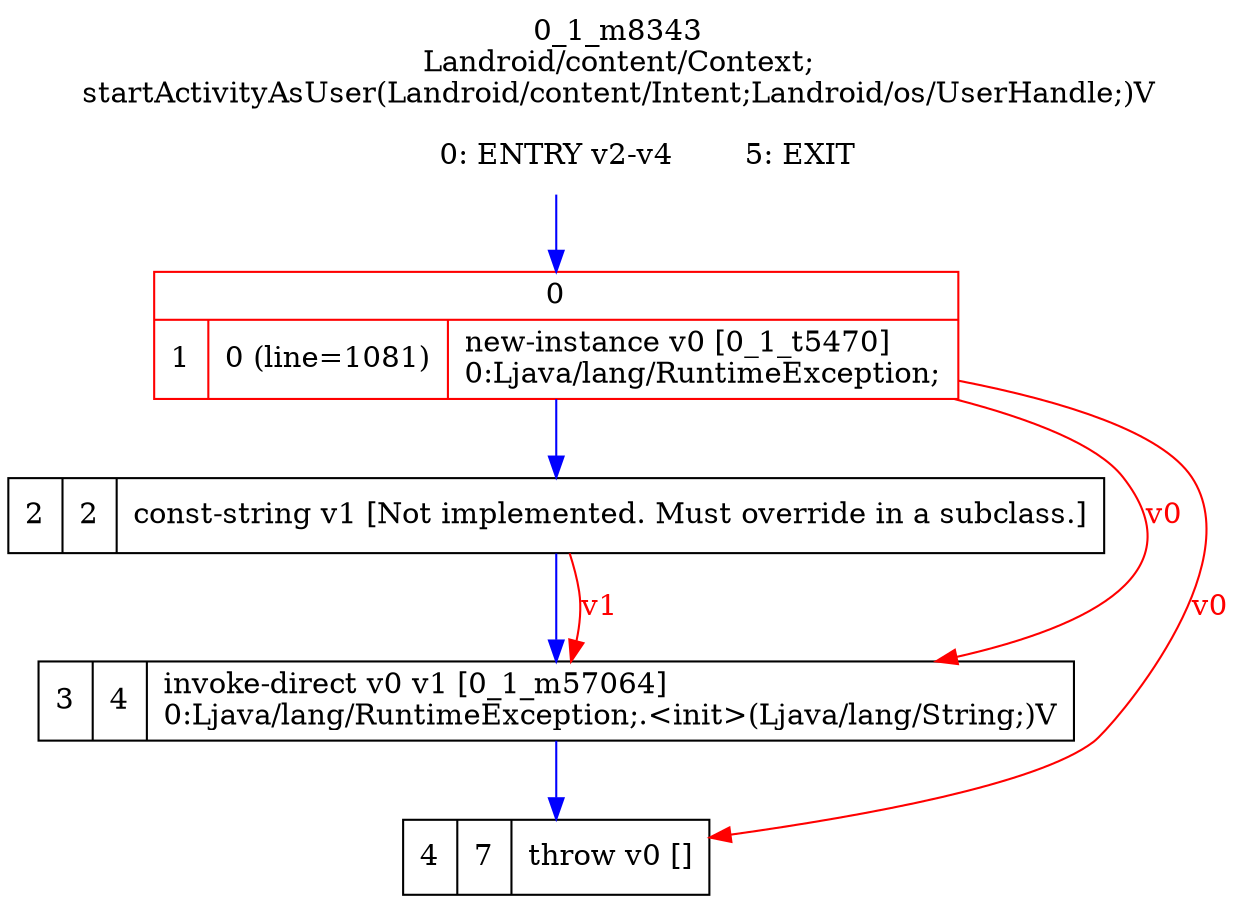 digraph G {
rankdir=UD;
labelloc=t;
label="0_1_m8343\nLandroid/content/Context;
startActivityAsUser(Landroid/content/Intent;Landroid/os/UserHandle;)V";
0[label="0: ENTRY v2-v4",shape=plaintext];
1[label="{0|{1|0 (line=1081)|new-instance v0 [0_1_t5470]\l0:Ljava/lang/RuntimeException;\l}}",shape=record, color=red];
2[label="2|2|const-string v1 [Not implemented. Must override in a subclass.]\l",shape=record];
3[label="3|4|invoke-direct v0 v1 [0_1_m57064]\l0:Ljava/lang/RuntimeException;.\<init\>(Ljava/lang/String;)V\l",shape=record,URL="0_1_m57064.dot"];
4[label="4|7|throw v0 []\l",shape=record];
5[label="5: EXIT",shape=plaintext];
0->1 [color=blue, fontcolor=blue,weight=100, taillabel=""];
1->2 [color=blue, fontcolor=blue,weight=100, taillabel=""];
2->3 [color=blue, fontcolor=blue,weight=100, taillabel=""];
3->4 [color=blue, fontcolor=blue,weight=100, taillabel=""];
1->3 [color=red, fontcolor=red, label="v0"];
2->3 [color=red, fontcolor=red, label="v1"];
1->4 [color=red, fontcolor=red, label="v0"];
}
